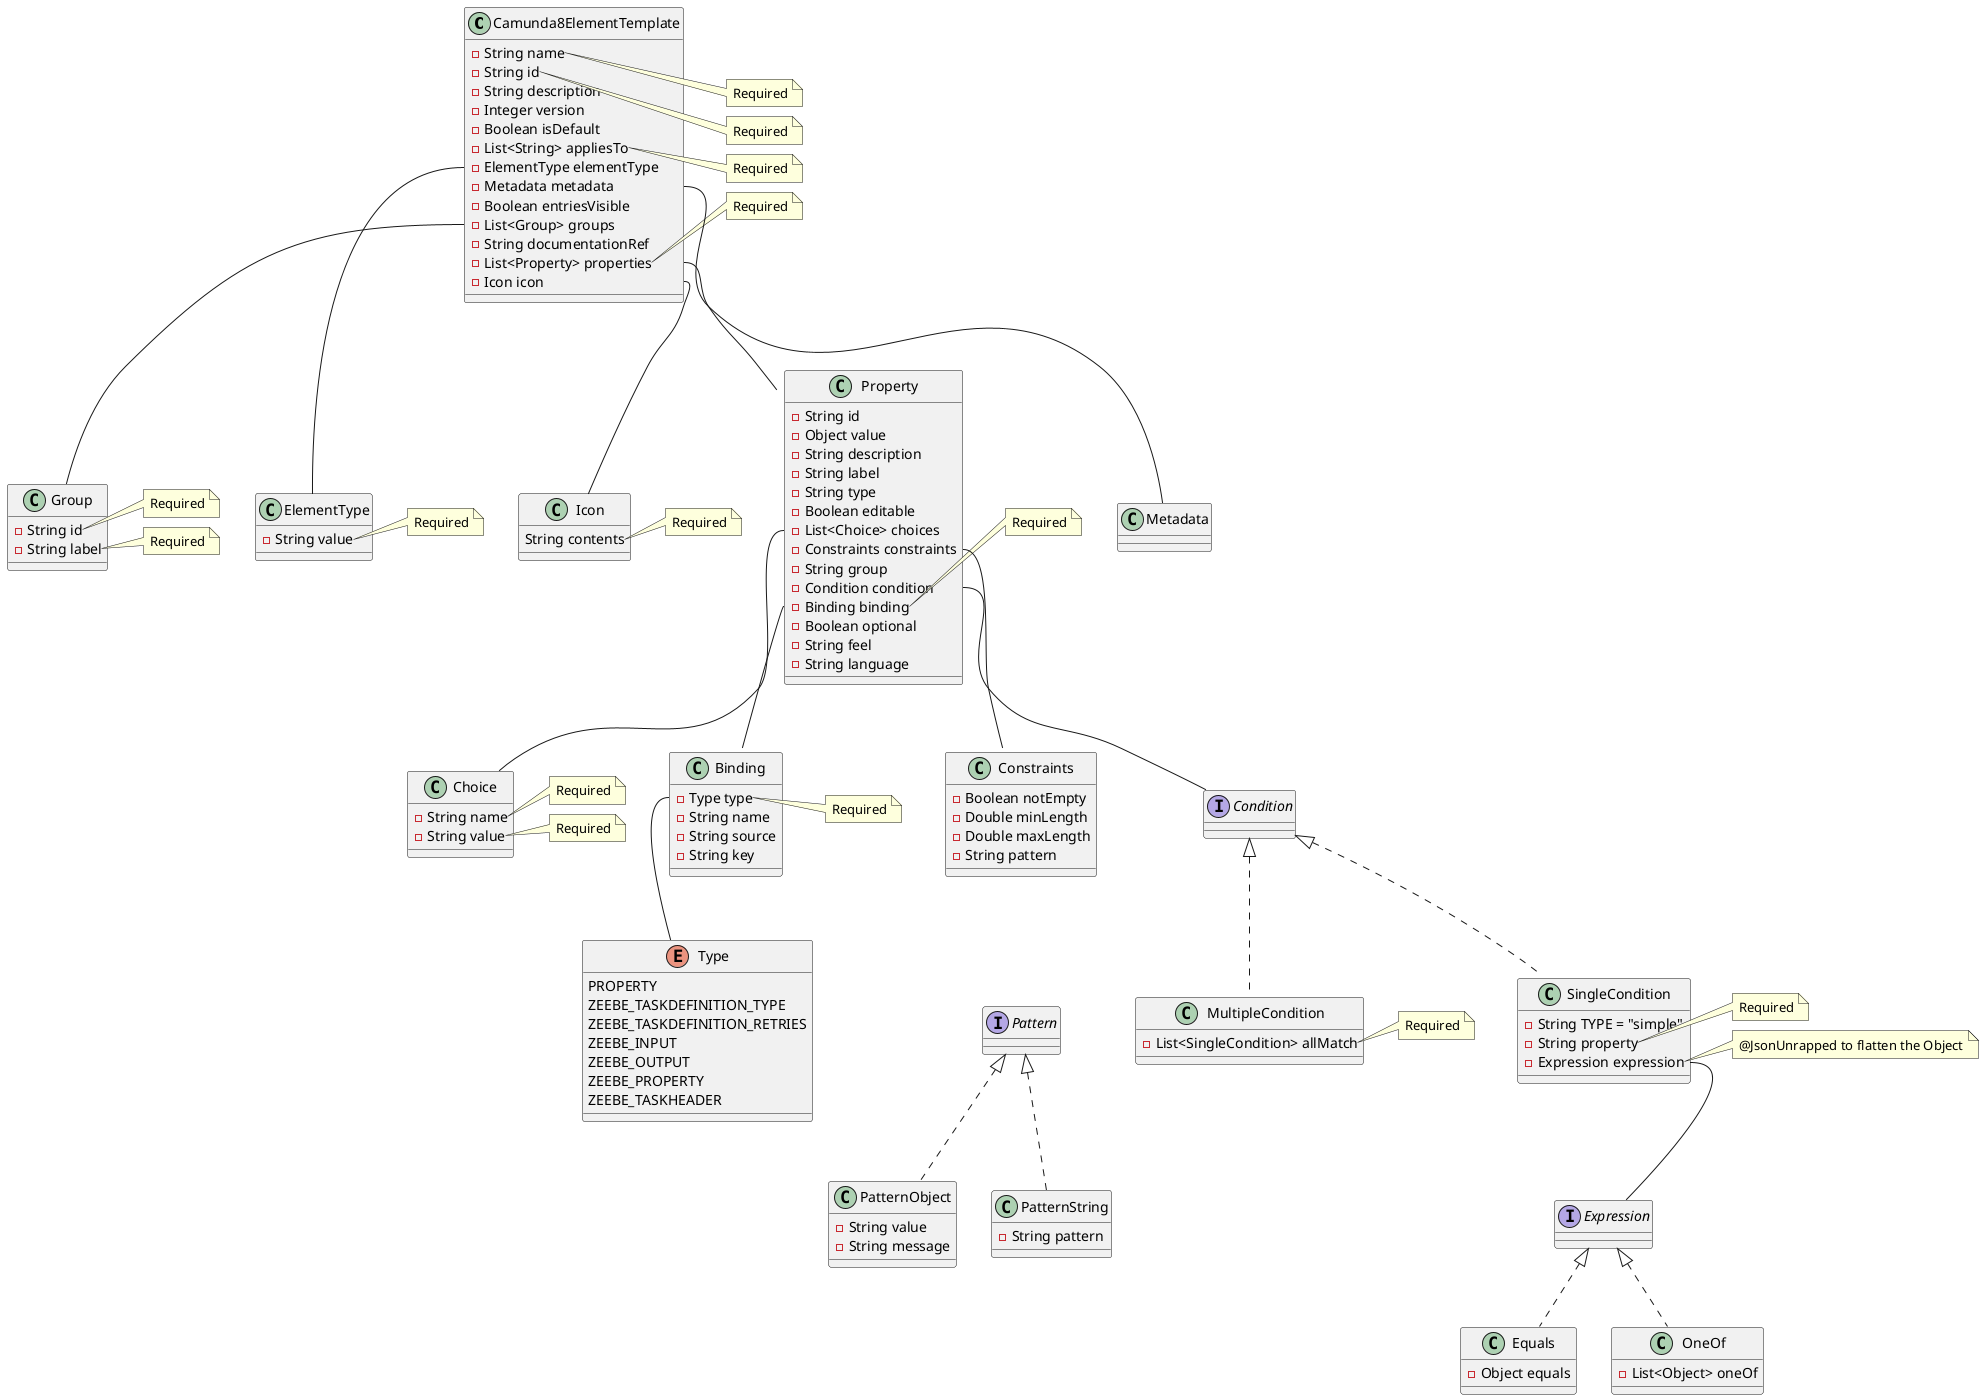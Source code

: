 @startuml
class Camunda8ElementTemplate {
    - String name
    - String id
    - String description
    - Integer version
    - Boolean isDefault
    - List<String> appliesTo
    - ElementType elementType
    - Metadata metadata
    - Boolean entriesVisible
    - List<Group> groups
    - String documentationRef
    - List<Property> properties
    - Icon icon
}
note right of Camunda8ElementTemplate::name
    Required
end note
note right of Camunda8ElementTemplate::id
    Required
end note
note right of Camunda8ElementTemplate::appliesTo
    Required
end note
note right of Camunda8ElementTemplate::properties
    Required
end note
Camunda8ElementTemplate::properties -- Property
Camunda8ElementTemplate::metadata -- Metadata
Camunda8ElementTemplate::group -- Group
Camunda8ElementTemplate::elementType -- ElementType
Camunda8ElementTemplate::icon -- Icon

class Metadata {}

class Group {
    - String id
    - String label
}
note right of Group::id
    Required
end note
note right of Group::label
    Required
end note

class ElementType {
    - String value
}
note right of ElementType::value
    Required
end note

class Icon {
    String contents
}
note right of Icon::contents
    Required
end note

class Property {
    - String id
    - Object value
    - String description
    - String label
    - String type
    - Boolean editable
    - List<Choice> choices
    - Constraints constraints
    - String group
    - Condition condition
    - Binding binding
    - Boolean optional
    - String feel
    - String language
}
note right of Property::binding
    Required
end note
Property::choices -- Choice
Property::constraints -- Constraints
Property::condition -- Condition
Property::binding -- Binding

class Choice {
    - String name
    - String value
}
note right of Choice::name
    Required
end note
note right of Choice::value
    Required
end note

together {
    interface Condition {}

    class SingleCondition implements Condition {
        - String TYPE = "simple"
        - String property
        - Expression expression
    }
    note right of SingleCondition::property
        Required
    end note
    note right of SingleCondition::expression
        @JsonUnrapped to flatten the Object
    end note
    SingleCondition::expression -- Expression

    interface Expression {}

    class Equals implements Expression {
        - Object equals
    }

    class OneOf implements Expression {
        - List<Object> oneOf
    }

    class MultipleCondition implements Condition {
        - List<SingleCondition> allMatch
    }
    note right of MultipleCondition::allMatch
        Required
    end note
}

together {
    class Constraints {
        - Boolean notEmpty
        - Double minLength
        - Double maxLength
        - String pattern
    }
    Constraints::pattern -[hidden]- Pattern

    interface Pattern {}

    class PatternObject implements Pattern {
        - String value
        - String message
    }

    class PatternString implements Pattern {
        - String pattern
    }
}

class Binding {
    - Type type
    - String name
    - String source
    - String key
}
note right of Binding::type
    Required
end note
Binding::type -- Type

enum Type {
    PROPERTY
    ZEEBE_TASKDEFINITION_TYPE
    ZEEBE_TASKDEFINITION_RETRIES
    ZEEBE_INPUT
    ZEEBE_OUTPUT
    ZEEBE_PROPERTY
    ZEEBE_TASKHEADER
}

@enduml
